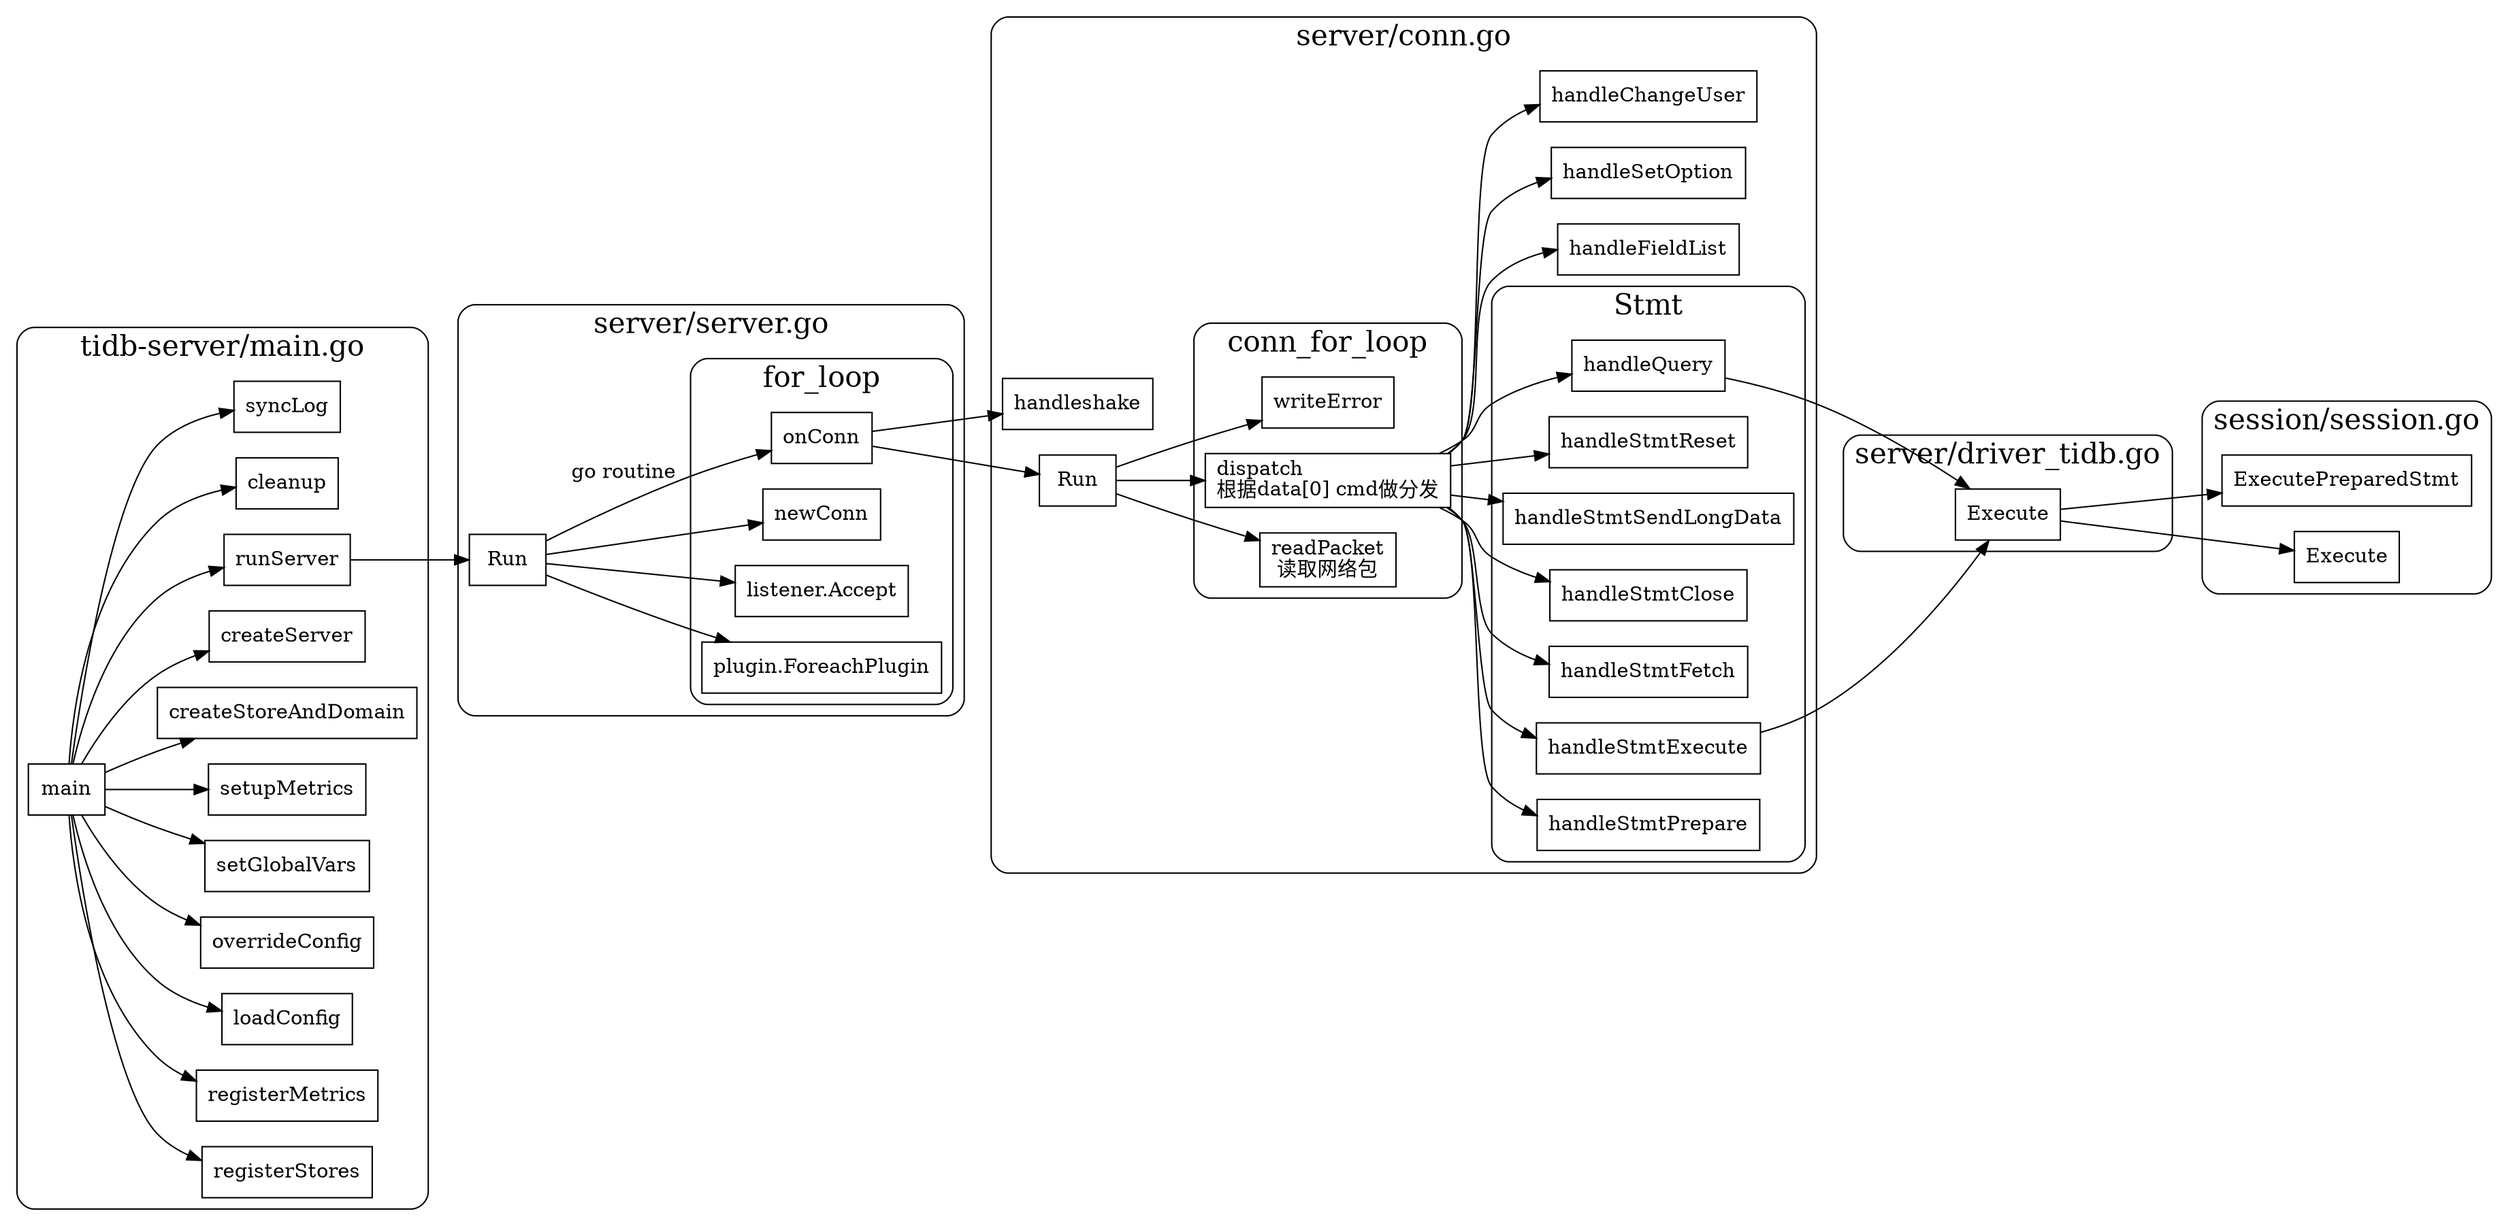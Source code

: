 digraph tidb_main {
  node[shape=box;];
  newrank=true;
  rankdir=LR;

  subgraph cluster_main_go {
    graph[label="tidb-server/main.go";fontsize=20;style=rounded]
      main -> {
        registerStores;
        registerMetrics;
        loadConfig;
        overrideConfig;
        setGlobalVars;
        setupMetrics;
        createStoreAndDomain;
        createServer;
        runServer;
        cleanup;
        syncLog;
      }
  }
  runServer -> Server_Run;

  subgraph cluster_server_go {
    graph[label="server/server.go";fontsize=20;style=rounded]
    Server_Run[label="Run"];
    plugin_ForeachPlugin[label="plugin.ForeachPlugin"];

    subgraph cluster_for_loop {
      graph[label="for_loop";fontsize=20;style=rounded]
        listener_Accept[label="listener.Accept"];
        newConn;
        plugin_ForeachPlugin;
        server_onConn[label="onConn"];
    }
    Server_Run ->listener_Accept;
    Server_Run -> newConn;
    Server_Run -> plugin_ForeachPlugin;
    Server_Run -> server_onConn[label="go routine"];
  }

  subgraph cluster_conn {
    graph[label="server/conn.go";fontsize=20;style=rounded]
    handleshake;
    Conn_Run[label="Run"];

    subgraph cluster_conn_for_loop {
      graph[label="conn_for_loop";fontsize=20;style=rounded]
      readPacket[label="readPacket\l读取网络包"];
      dispatch[label="dispatch\l根据data[0] cmd做分发"];
      writeError;
    }

    subgraph cluster_Stmt {
      graph[label="Stmt";fontsize=20;style=rounded]
      handleStmtPrepare;
      handleStmtExecute;
      handleStmtFetch;
      handleStmtClose;
      handleStmtSendLongData;
      handleStmtReset;
      handleQuery;
    }

    dispatch -> {
      handleFieldList;
      handleQuery;
      handleStmtPrepare;
      handleStmtExecute;
      handleStmtFetch;
      handleStmtClose;
      handleStmtSendLongData;
      handleStmtReset;
      handleSetOption;
      handleChangeUser;
    }
    Conn_Run -> {readPacket, dispatch, writeError};
  }

  subgraph cluster_driver_tidb {
    graph[label="server/driver_tidb.go";fontsize=20;style=rounded]
    driver_tidb_Execute[label="Execute"];
  }

  subgraph cluster_session {
    graph[label="session/session.go";fontsize=20;style=rounded]
    ExecutePreparedStmt;
    Execute;
  }

  driver_tidb_Execute -> {ExecutePreparedStmt, Execute};

  handleStmtExecute -> driver_tidb_Execute;
  handleQuery -> driver_tidb_Execute;
  server_onConn -> {handleshake, Conn_Run};
}
